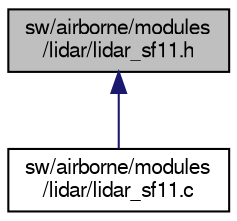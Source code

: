 digraph "sw/airborne/modules/lidar/lidar_sf11.h"
{
  edge [fontname="FreeSans",fontsize="10",labelfontname="FreeSans",labelfontsize="10"];
  node [fontname="FreeSans",fontsize="10",shape=record];
  Node1 [label="sw/airborne/modules\l/lidar/lidar_sf11.h",height=0.2,width=0.4,color="black", fillcolor="grey75", style="filled", fontcolor="black"];
  Node1 -> Node2 [dir="back",color="midnightblue",fontsize="10",style="solid",fontname="FreeSans"];
  Node2 [label="sw/airborne/modules\l/lidar/lidar_sf11.c",height=0.2,width=0.4,color="black", fillcolor="white", style="filled",URL="$lidar__sf11_8c.html"];
}
